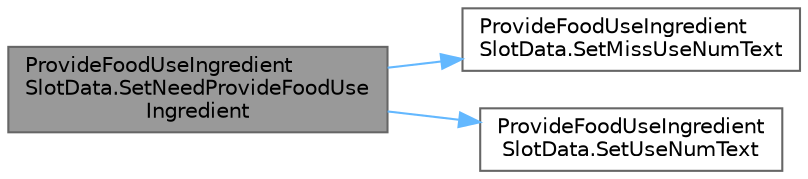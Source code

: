 digraph "ProvideFoodUseIngredientSlotData.SetNeedProvideFoodUseIngredient"
{
 // LATEX_PDF_SIZE
  bgcolor="transparent";
  edge [fontname=Helvetica,fontsize=10,labelfontname=Helvetica,labelfontsize=10];
  node [fontname=Helvetica,fontsize=10,shape=box,height=0.2,width=0.4];
  rankdir="LR";
  Node1 [id="Node000001",label="ProvideFoodUseIngredient\lSlotData.SetNeedProvideFoodUse\lIngredient",height=0.2,width=0.4,color="gray40", fillcolor="grey60", style="filled", fontcolor="black",tooltip=" "];
  Node1 -> Node2 [id="edge1_Node000001_Node000002",color="steelblue1",style="solid",tooltip=" "];
  Node2 [id="Node000002",label="ProvideFoodUseIngredient\lSlotData.SetMissUseNumText",height=0.2,width=0.4,color="grey40", fillcolor="white", style="filled",URL="$class_provide_food_use_ingredient_slot_data.html#a4e7db10abb785df833aed9d946f74fe3",tooltip=" "];
  Node1 -> Node3 [id="edge2_Node000001_Node000003",color="steelblue1",style="solid",tooltip=" "];
  Node3 [id="Node000003",label="ProvideFoodUseIngredient\lSlotData.SetUseNumText",height=0.2,width=0.4,color="grey40", fillcolor="white", style="filled",URL="$class_provide_food_use_ingredient_slot_data.html#a8d61efed08c415b4e169cd2446e7a5e0",tooltip=" "];
}
